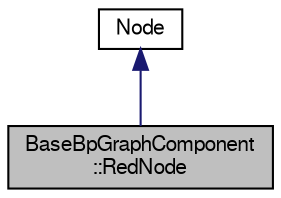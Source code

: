 digraph "BaseBpGraphComponent::RedNode"
{
 // LATEX_PDF_SIZE
  edge [fontname="FreeSans",fontsize="10",labelfontname="FreeSans",labelfontsize="10"];
  node [fontname="FreeSans",fontsize="10",shape=record];
  Node0 [label="BaseBpGraphComponent\l::RedNode",height=0.2,width=0.4,color="black", fillcolor="grey75", style="filled", fontcolor="black",tooltip="Class to represent red nodes."];
  Node1 -> Node0 [dir="back",color="midnightblue",fontsize="10",style="solid",fontname="FreeSans"];
  Node1 [label="Node",height=0.2,width=0.4,color="black", fillcolor="white", style="filled",URL="$a05013.html",tooltip="Concept class for Node, Arc and Edge types."];
}
